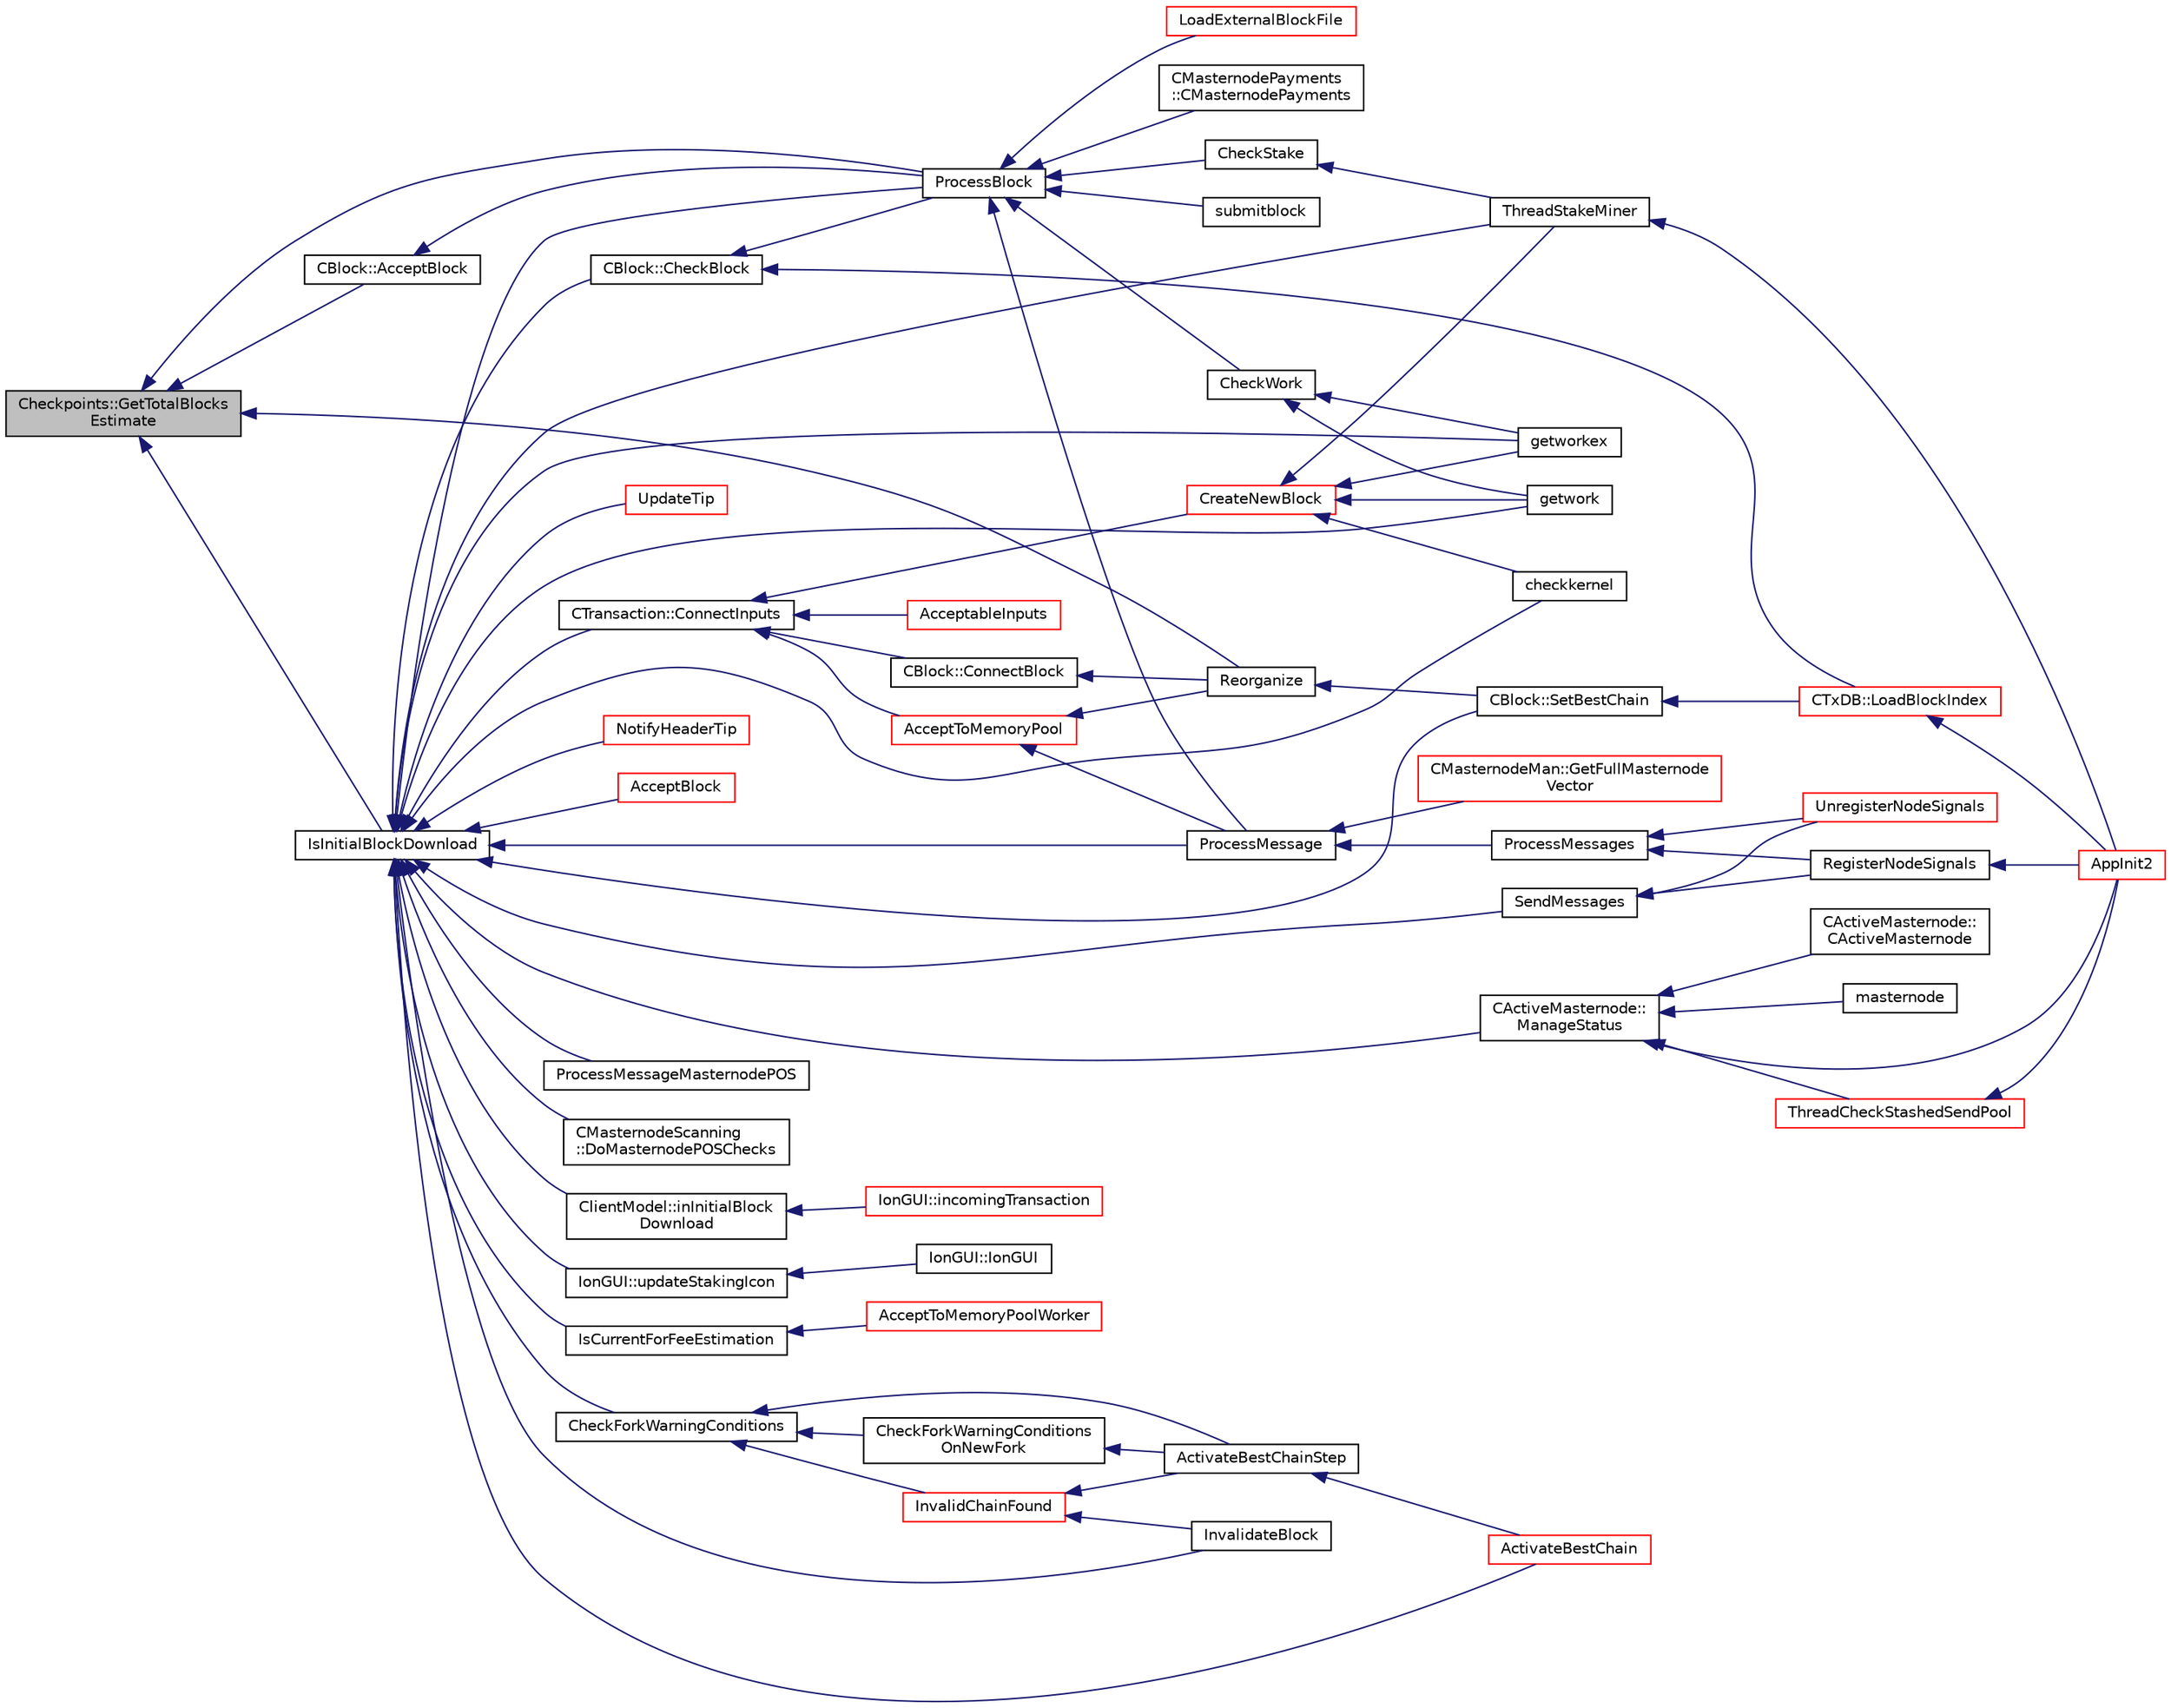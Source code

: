 digraph "Checkpoints::GetTotalBlocksEstimate"
{
  edge [fontname="Helvetica",fontsize="10",labelfontname="Helvetica",labelfontsize="10"];
  node [fontname="Helvetica",fontsize="10",shape=record];
  rankdir="LR";
  Node135 [label="Checkpoints::GetTotalBlocks\lEstimate",height=0.2,width=0.4,color="black", fillcolor="grey75", style="filled", fontcolor="black"];
  Node135 -> Node136 [dir="back",color="midnightblue",fontsize="10",style="solid",fontname="Helvetica"];
  Node136 [label="IsInitialBlockDownload",height=0.2,width=0.4,color="black", fillcolor="white", style="filled",URL="$db/d38/validation_8h.html#a5edcd96316574fd4a7f3ae0922a5cfd6",tooltip="Check whether we are doing an initial block download (synchronizing from disk or network) ..."];
  Node136 -> Node137 [dir="back",color="midnightblue",fontsize="10",style="solid",fontname="Helvetica"];
  Node137 [label="CActiveMasternode::\lManageStatus",height=0.2,width=0.4,color="black", fillcolor="white", style="filled",URL="$d9/d29/class_c_active_masternode.html#a8004b3b2100da7dcfedbd1e959633e51"];
  Node137 -> Node138 [dir="back",color="midnightblue",fontsize="10",style="solid",fontname="Helvetica"];
  Node138 [label="CActiveMasternode::\lCActiveMasternode",height=0.2,width=0.4,color="black", fillcolor="white", style="filled",URL="$d9/d29/class_c_active_masternode.html#a7ffb946d1b2aad0054d3b3efce8c0543"];
  Node137 -> Node139 [dir="back",color="midnightblue",fontsize="10",style="solid",fontname="Helvetica"];
  Node139 [label="AppInit2",height=0.2,width=0.4,color="red", fillcolor="white", style="filled",URL="$d8/dc0/init_8h.html#a1a4c1bfbf6ba1db77e988b89b9cadfd3",tooltip="Initialize ion. "];
  Node137 -> Node143 [dir="back",color="midnightblue",fontsize="10",style="solid",fontname="Helvetica"];
  Node143 [label="masternode",height=0.2,width=0.4,color="black", fillcolor="white", style="filled",URL="$d5/d6b/rpcstashedsend_8cpp.html#a30609e443aeb47c29ed0878d16b1b5e1"];
  Node137 -> Node144 [dir="back",color="midnightblue",fontsize="10",style="solid",fontname="Helvetica"];
  Node144 [label="ThreadCheckStashedSendPool",height=0.2,width=0.4,color="red", fillcolor="white", style="filled",URL="$d9/dbc/stashedsend_8h.html#ab583ddc86effded8432ea5387f77d883"];
  Node144 -> Node139 [dir="back",color="midnightblue",fontsize="10",style="solid",fontname="Helvetica"];
  Node136 -> Node146 [dir="back",color="midnightblue",fontsize="10",style="solid",fontname="Helvetica"];
  Node146 [label="CTransaction::ConnectInputs",height=0.2,width=0.4,color="black", fillcolor="white", style="filled",URL="$df/d43/class_c_transaction.html#aaab6c4ba493c918e29fd383043dcaae7",tooltip="Sanity check previous transactions, then, if all checks succeed, mark them as spent by this transacti..."];
  Node146 -> Node147 [dir="back",color="midnightblue",fontsize="10",style="solid",fontname="Helvetica"];
  Node147 [label="AcceptToMemoryPool",height=0.2,width=0.4,color="red", fillcolor="white", style="filled",URL="$d4/dbf/main_8h.html#addea0e425b693b4c1be712c3ead94568",tooltip="(try to) add transaction to memory pool "];
  Node147 -> Node186 [dir="back",color="midnightblue",fontsize="10",style="solid",fontname="Helvetica"];
  Node186 [label="Reorganize",height=0.2,width=0.4,color="black", fillcolor="white", style="filled",URL="$df/d0a/main_8cpp.html#ad8e09920f5a3ce2670c5efa26ef65227"];
  Node186 -> Node187 [dir="back",color="midnightblue",fontsize="10",style="solid",fontname="Helvetica"];
  Node187 [label="CBlock::SetBestChain",height=0.2,width=0.4,color="black", fillcolor="white", style="filled",URL="$d3/d51/class_c_block.html#a6e308b2d75d1cfc4a75eda36feb60ca1"];
  Node187 -> Node188 [dir="back",color="midnightblue",fontsize="10",style="solid",fontname="Helvetica"];
  Node188 [label="CTxDB::LoadBlockIndex",height=0.2,width=0.4,color="red", fillcolor="white", style="filled",URL="$d9/d8d/class_c_tx_d_b.html#abcb9df0821d996f811f6604b452a26a0"];
  Node188 -> Node139 [dir="back",color="midnightblue",fontsize="10",style="solid",fontname="Helvetica"];
  Node147 -> Node149 [dir="back",color="midnightblue",fontsize="10",style="solid",fontname="Helvetica"];
  Node149 [label="ProcessMessage",height=0.2,width=0.4,color="black", fillcolor="white", style="filled",URL="$df/d0a/main_8cpp.html#a8ba92b1a4bce3c835e887a9073d17d8e"];
  Node149 -> Node150 [dir="back",color="midnightblue",fontsize="10",style="solid",fontname="Helvetica"];
  Node150 [label="ProcessMessages",height=0.2,width=0.4,color="black", fillcolor="white", style="filled",URL="$d4/dbf/main_8h.html#a196f9318f02448b85b28d612698934fd"];
  Node150 -> Node151 [dir="back",color="midnightblue",fontsize="10",style="solid",fontname="Helvetica"];
  Node151 [label="RegisterNodeSignals",height=0.2,width=0.4,color="black", fillcolor="white", style="filled",URL="$d4/dbf/main_8h.html#ab02615ff65f91d69f8d786ec900baa8a",tooltip="Register with a network node to receive its signals. "];
  Node151 -> Node139 [dir="back",color="midnightblue",fontsize="10",style="solid",fontname="Helvetica"];
  Node150 -> Node152 [dir="back",color="midnightblue",fontsize="10",style="solid",fontname="Helvetica"];
  Node152 [label="UnregisterNodeSignals",height=0.2,width=0.4,color="red", fillcolor="white", style="filled",URL="$d4/dbf/main_8h.html#a3ef0cc6e9d9d6435ee2a5569244d6ebd",tooltip="Unregister a network node. "];
  Node149 -> Node154 [dir="back",color="midnightblue",fontsize="10",style="solid",fontname="Helvetica"];
  Node154 [label="CMasternodeMan::GetFullMasternode\lVector",height=0.2,width=0.4,color="red", fillcolor="white", style="filled",URL="$dc/d6b/class_c_masternode_man.html#ab39e213a7601e1bef2eba1d5d63206f5"];
  Node146 -> Node224 [dir="back",color="midnightblue",fontsize="10",style="solid",fontname="Helvetica"];
  Node224 [label="AcceptableInputs",height=0.2,width=0.4,color="red", fillcolor="white", style="filled",URL="$d4/dbf/main_8h.html#a43f9c625cc3dfd663a76ddb4d15fce58"];
  Node146 -> Node268 [dir="back",color="midnightblue",fontsize="10",style="solid",fontname="Helvetica"];
  Node268 [label="CBlock::ConnectBlock",height=0.2,width=0.4,color="black", fillcolor="white", style="filled",URL="$d3/d51/class_c_block.html#a1ae149d97c7b7eadf48f5cea934b6217"];
  Node268 -> Node186 [dir="back",color="midnightblue",fontsize="10",style="solid",fontname="Helvetica"];
  Node146 -> Node269 [dir="back",color="midnightblue",fontsize="10",style="solid",fontname="Helvetica"];
  Node269 [label="CreateNewBlock",height=0.2,width=0.4,color="red", fillcolor="white", style="filled",URL="$de/d13/miner_8h.html#aca0de7d757e027c2b08bd101c68c1549"];
  Node269 -> Node235 [dir="back",color="midnightblue",fontsize="10",style="solid",fontname="Helvetica"];
  Node235 [label="ThreadStakeMiner",height=0.2,width=0.4,color="black", fillcolor="white", style="filled",URL="$d6/de3/miner_8cpp.html#a31faece5ef0e403969b3d3debd79b352"];
  Node235 -> Node139 [dir="back",color="midnightblue",fontsize="10",style="solid",fontname="Helvetica"];
  Node269 -> Node270 [dir="back",color="midnightblue",fontsize="10",style="solid",fontname="Helvetica"];
  Node270 [label="checkkernel",height=0.2,width=0.4,color="black", fillcolor="white", style="filled",URL="$d4/ddd/rpcmining_8cpp.html#a36ee2284a7252841b8a62a9531b6acbc"];
  Node269 -> Node232 [dir="back",color="midnightblue",fontsize="10",style="solid",fontname="Helvetica"];
  Node232 [label="getworkex",height=0.2,width=0.4,color="black", fillcolor="white", style="filled",URL="$d4/ddd/rpcmining_8cpp.html#aa40f86dc468a3f2ef4a3bba99e20a069"];
  Node269 -> Node233 [dir="back",color="midnightblue",fontsize="10",style="solid",fontname="Helvetica"];
  Node233 [label="getwork",height=0.2,width=0.4,color="black", fillcolor="white", style="filled",URL="$d4/ddd/rpcmining_8cpp.html#a356be62c93d38267a7da9e1cb644d547"];
  Node136 -> Node187 [dir="back",color="midnightblue",fontsize="10",style="solid",fontname="Helvetica"];
  Node136 -> Node272 [dir="back",color="midnightblue",fontsize="10",style="solid",fontname="Helvetica"];
  Node272 [label="CBlock::CheckBlock",height=0.2,width=0.4,color="black", fillcolor="white", style="filled",URL="$d3/d51/class_c_block.html#a423d19b5a2bf03e26cd412976df3ab20"];
  Node272 -> Node227 [dir="back",color="midnightblue",fontsize="10",style="solid",fontname="Helvetica"];
  Node227 [label="ProcessBlock",height=0.2,width=0.4,color="black", fillcolor="white", style="filled",URL="$d4/dbf/main_8h.html#a7c8a7be3439bb5e1e40548a332a3cf29"];
  Node227 -> Node228 [dir="back",color="midnightblue",fontsize="10",style="solid",fontname="Helvetica"];
  Node228 [label="LoadExternalBlockFile",height=0.2,width=0.4,color="red", fillcolor="white", style="filled",URL="$df/d0a/main_8cpp.html#afbdbbb5a1b376748e5460cbcf644a9af"];
  Node227 -> Node149 [dir="back",color="midnightblue",fontsize="10",style="solid",fontname="Helvetica"];
  Node227 -> Node230 [dir="back",color="midnightblue",fontsize="10",style="solid",fontname="Helvetica"];
  Node230 [label="CMasternodePayments\l::CMasternodePayments",height=0.2,width=0.4,color="black", fillcolor="white", style="filled",URL="$dc/d9a/class_c_masternode_payments.html#a4b9454f265a927528c881716e7649973"];
  Node227 -> Node231 [dir="back",color="midnightblue",fontsize="10",style="solid",fontname="Helvetica"];
  Node231 [label="CheckWork",height=0.2,width=0.4,color="black", fillcolor="white", style="filled",URL="$de/d13/miner_8h.html#aadd8a05aa6d8fae1c0f4daa5e971a12a",tooltip="Check mined proof-of-work block. "];
  Node231 -> Node232 [dir="back",color="midnightblue",fontsize="10",style="solid",fontname="Helvetica"];
  Node231 -> Node233 [dir="back",color="midnightblue",fontsize="10",style="solid",fontname="Helvetica"];
  Node227 -> Node234 [dir="back",color="midnightblue",fontsize="10",style="solid",fontname="Helvetica"];
  Node234 [label="CheckStake",height=0.2,width=0.4,color="black", fillcolor="white", style="filled",URL="$de/d13/miner_8h.html#a68be4bcfa03b86095641eac5ca996fed",tooltip="Check mined proof-of-stake block. "];
  Node234 -> Node235 [dir="back",color="midnightblue",fontsize="10",style="solid",fontname="Helvetica"];
  Node227 -> Node236 [dir="back",color="midnightblue",fontsize="10",style="solid",fontname="Helvetica"];
  Node236 [label="submitblock",height=0.2,width=0.4,color="black", fillcolor="white", style="filled",URL="$d4/ddd/rpcmining_8cpp.html#a6fc1aa077add8cb1c74207056616134d"];
  Node272 -> Node188 [dir="back",color="midnightblue",fontsize="10",style="solid",fontname="Helvetica"];
  Node136 -> Node227 [dir="back",color="midnightblue",fontsize="10",style="solid",fontname="Helvetica"];
  Node136 -> Node149 [dir="back",color="midnightblue",fontsize="10",style="solid",fontname="Helvetica"];
  Node136 -> Node273 [dir="back",color="midnightblue",fontsize="10",style="solid",fontname="Helvetica"];
  Node273 [label="SendMessages",height=0.2,width=0.4,color="black", fillcolor="white", style="filled",URL="$d4/dbf/main_8h.html#a711a5bdb30c9c9bbdc83011b1cbbe2f3"];
  Node273 -> Node151 [dir="back",color="midnightblue",fontsize="10",style="solid",fontname="Helvetica"];
  Node273 -> Node152 [dir="back",color="midnightblue",fontsize="10",style="solid",fontname="Helvetica"];
  Node136 -> Node249 [dir="back",color="midnightblue",fontsize="10",style="solid",fontname="Helvetica"];
  Node249 [label="ProcessMessageMasternodePOS",height=0.2,width=0.4,color="black", fillcolor="white", style="filled",URL="$dc/d51/masternode-pos_8h.html#a85194f5f57620d07bd87ef37bf2f6ef0"];
  Node136 -> Node251 [dir="back",color="midnightblue",fontsize="10",style="solid",fontname="Helvetica"];
  Node251 [label="CMasternodeScanning\l::DoMasternodePOSChecks",height=0.2,width=0.4,color="black", fillcolor="white", style="filled",URL="$d5/d9f/class_c_masternode_scanning.html#a6bc18fb7508f702e2a2d1c3731342f8f"];
  Node136 -> Node235 [dir="back",color="midnightblue",fontsize="10",style="solid",fontname="Helvetica"];
  Node136 -> Node274 [dir="back",color="midnightblue",fontsize="10",style="solid",fontname="Helvetica"];
  Node274 [label="ClientModel::inInitialBlock\lDownload",height=0.2,width=0.4,color="black", fillcolor="white", style="filled",URL="$df/d25/class_client_model.html#af9798c364463ada09be477b15daf0fbe",tooltip="Return true if core is doing initial block download. "];
  Node274 -> Node196 [dir="back",color="midnightblue",fontsize="10",style="solid",fontname="Helvetica"];
  Node196 [label="IonGUI::incomingTransaction",height=0.2,width=0.4,color="red", fillcolor="white", style="filled",URL="$dc/d0b/class_ion_g_u_i.html#acdb78c5d98fb4528bd0e9f5b9c5ad048",tooltip="Show incoming transaction notification for new transactions. "];
  Node136 -> Node275 [dir="back",color="midnightblue",fontsize="10",style="solid",fontname="Helvetica"];
  Node275 [label="IonGUI::updateStakingIcon",height=0.2,width=0.4,color="black", fillcolor="white", style="filled",URL="$dc/d0b/class_ion_g_u_i.html#a5e9ba63b943650e5dec3ab6e13e9a20b"];
  Node275 -> Node276 [dir="back",color="midnightblue",fontsize="10",style="solid",fontname="Helvetica"];
  Node276 [label="IonGUI::IonGUI",height=0.2,width=0.4,color="black", fillcolor="white", style="filled",URL="$dc/d0b/class_ion_g_u_i.html#ad0e22e4901b039bcc987ef0328c8c5d4"];
  Node136 -> Node270 [dir="back",color="midnightblue",fontsize="10",style="solid",fontname="Helvetica"];
  Node136 -> Node232 [dir="back",color="midnightblue",fontsize="10",style="solid",fontname="Helvetica"];
  Node136 -> Node233 [dir="back",color="midnightblue",fontsize="10",style="solid",fontname="Helvetica"];
  Node136 -> Node277 [dir="back",color="midnightblue",fontsize="10",style="solid",fontname="Helvetica"];
  Node277 [label="IsCurrentForFeeEstimation",height=0.2,width=0.4,color="black", fillcolor="white", style="filled",URL="$dd/d7d/validation_8cpp.html#ae1607adf127df83982532a298fe0a216"];
  Node277 -> Node278 [dir="back",color="midnightblue",fontsize="10",style="solid",fontname="Helvetica"];
  Node278 [label="AcceptToMemoryPoolWorker",height=0.2,width=0.4,color="red", fillcolor="white", style="filled",URL="$dd/d7d/validation_8cpp.html#a274b0623037c72315662a07ecf760176"];
  Node136 -> Node289 [dir="back",color="midnightblue",fontsize="10",style="solid",fontname="Helvetica"];
  Node289 [label="CheckForkWarningConditions",height=0.2,width=0.4,color="black", fillcolor="white", style="filled",URL="$dd/d7d/validation_8cpp.html#acb209b9d0e17f884e1fe6c8ee14ebc79"];
  Node289 -> Node290 [dir="back",color="midnightblue",fontsize="10",style="solid",fontname="Helvetica"];
  Node290 [label="CheckForkWarningConditions\lOnNewFork",height=0.2,width=0.4,color="black", fillcolor="white", style="filled",URL="$dd/d7d/validation_8cpp.html#ae93c8ad45e2ef9438abff483ce5beb23"];
  Node290 -> Node282 [dir="back",color="midnightblue",fontsize="10",style="solid",fontname="Helvetica"];
  Node282 [label="ActivateBestChainStep",height=0.2,width=0.4,color="black", fillcolor="white", style="filled",URL="$dd/d7d/validation_8cpp.html#a4e2b817360d39dc766271f51fc146c96",tooltip="Try to make some progress towards making pindexMostWork the active block. "];
  Node282 -> Node283 [dir="back",color="midnightblue",fontsize="10",style="solid",fontname="Helvetica"];
  Node283 [label="ActivateBestChain",height=0.2,width=0.4,color="red", fillcolor="white", style="filled",URL="$db/d38/validation_8h.html#a81d9ced51eb72d4df66abddb00318b64",tooltip="Find the best known block, and make it the tip of the block chain. "];
  Node289 -> Node291 [dir="back",color="midnightblue",fontsize="10",style="solid",fontname="Helvetica"];
  Node291 [label="InvalidChainFound",height=0.2,width=0.4,color="red", fillcolor="white", style="filled",URL="$dd/d7d/validation_8cpp.html#a13e27b2736226dd1e1cb3918eeb58153"];
  Node291 -> Node282 [dir="back",color="midnightblue",fontsize="10",style="solid",fontname="Helvetica"];
  Node291 -> Node287 [dir="back",color="midnightblue",fontsize="10",style="solid",fontname="Helvetica"];
  Node287 [label="InvalidateBlock",height=0.2,width=0.4,color="black", fillcolor="white", style="filled",URL="$db/d38/validation_8h.html#adf70cddb5b3b3218a7f22da08dc4a456",tooltip="Mark a block as invalid. "];
  Node289 -> Node282 [dir="back",color="midnightblue",fontsize="10",style="solid",fontname="Helvetica"];
  Node136 -> Node294 [dir="back",color="midnightblue",fontsize="10",style="solid",fontname="Helvetica"];
  Node294 [label="UpdateTip",height=0.2,width=0.4,color="red", fillcolor="white", style="filled",URL="$dd/d7d/validation_8cpp.html#a58ea59a717507dc67e9e2502d3a5a2b9",tooltip="Update chainActive and related internal data structures. "];
  Node136 -> Node304 [dir="back",color="midnightblue",fontsize="10",style="solid",fontname="Helvetica"];
  Node304 [label="NotifyHeaderTip",height=0.2,width=0.4,color="red", fillcolor="white", style="filled",URL="$dd/d7d/validation_8cpp.html#aa1fe76c38f04f52c1430beb340d218b8"];
  Node136 -> Node283 [dir="back",color="midnightblue",fontsize="10",style="solid",fontname="Helvetica"];
  Node136 -> Node287 [dir="back",color="midnightblue",fontsize="10",style="solid",fontname="Helvetica"];
  Node136 -> Node306 [dir="back",color="midnightblue",fontsize="10",style="solid",fontname="Helvetica"];
  Node306 [label="AcceptBlock",height=0.2,width=0.4,color="red", fillcolor="white", style="filled",URL="$dd/d7d/validation_8cpp.html#aaa7054d6767ac72da76062adba62e296",tooltip="Store block on disk. "];
  Node135 -> Node186 [dir="back",color="midnightblue",fontsize="10",style="solid",fontname="Helvetica"];
  Node135 -> Node307 [dir="back",color="midnightblue",fontsize="10",style="solid",fontname="Helvetica"];
  Node307 [label="CBlock::AcceptBlock",height=0.2,width=0.4,color="black", fillcolor="white", style="filled",URL="$d3/d51/class_c_block.html#a3f990a713116bd15c1f221c88b012ccf"];
  Node307 -> Node227 [dir="back",color="midnightblue",fontsize="10",style="solid",fontname="Helvetica"];
  Node135 -> Node227 [dir="back",color="midnightblue",fontsize="10",style="solid",fontname="Helvetica"];
}
